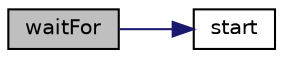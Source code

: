 digraph "waitFor"
{
  edge [fontname="Helvetica",fontsize="10",labelfontname="Helvetica",labelfontsize="10"];
  node [fontname="Helvetica",fontsize="10",shape=record];
  rankdir="LR";
  Node1 [label="waitFor",height=0.2,width=0.4,color="black", fillcolor="grey75", style="filled", fontcolor="black"];
  Node1 -> Node2 [color="midnightblue",fontsize="10",style="solid"];
  Node2 [label="start",height=0.2,width=0.4,color="black", fillcolor="white", style="filled",URL="$module_8js.html#a96817acb862e4ba09aae9a6e322de631"];
}
